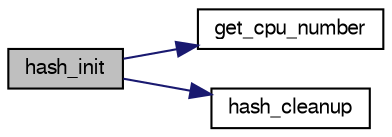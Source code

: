 digraph "hash_init"
{
 // LATEX_PDF_SIZE
  bgcolor="transparent";
  edge [fontname="FreeSans",fontsize="10",labelfontname="FreeSans",labelfontsize="10"];
  node [fontname="FreeSans",fontsize="10",shape=record];
  rankdir="LR";
  Node1 [label="hash_init",height=0.2,width=0.4,color="black", fillcolor="grey75", style="filled", fontcolor="black",tooltip="Initialise the hashtable."];
  Node1 -> Node2 [color="midnightblue",fontsize="10",style="solid",fontname="FreeSans"];
  Node2 [label="get_cpu_number",height=0.2,width=0.4,color="black",URL="$util_8c.html#a910a46f8cadec6432fb3244fd3a95d43",tooltip="Get the number of cpus or cores on the machine."];
  Node1 -> Node3 [color="midnightblue",fontsize="10",style="solid",fontname="FreeSans"];
  Node3 [label="hash_cleanup",height=0.2,width=0.4,color="black",URL="$hash-lock_8c.html#aab69792f6f434c8466eca07c469850f1",tooltip="Clear the hashtable."];
}
